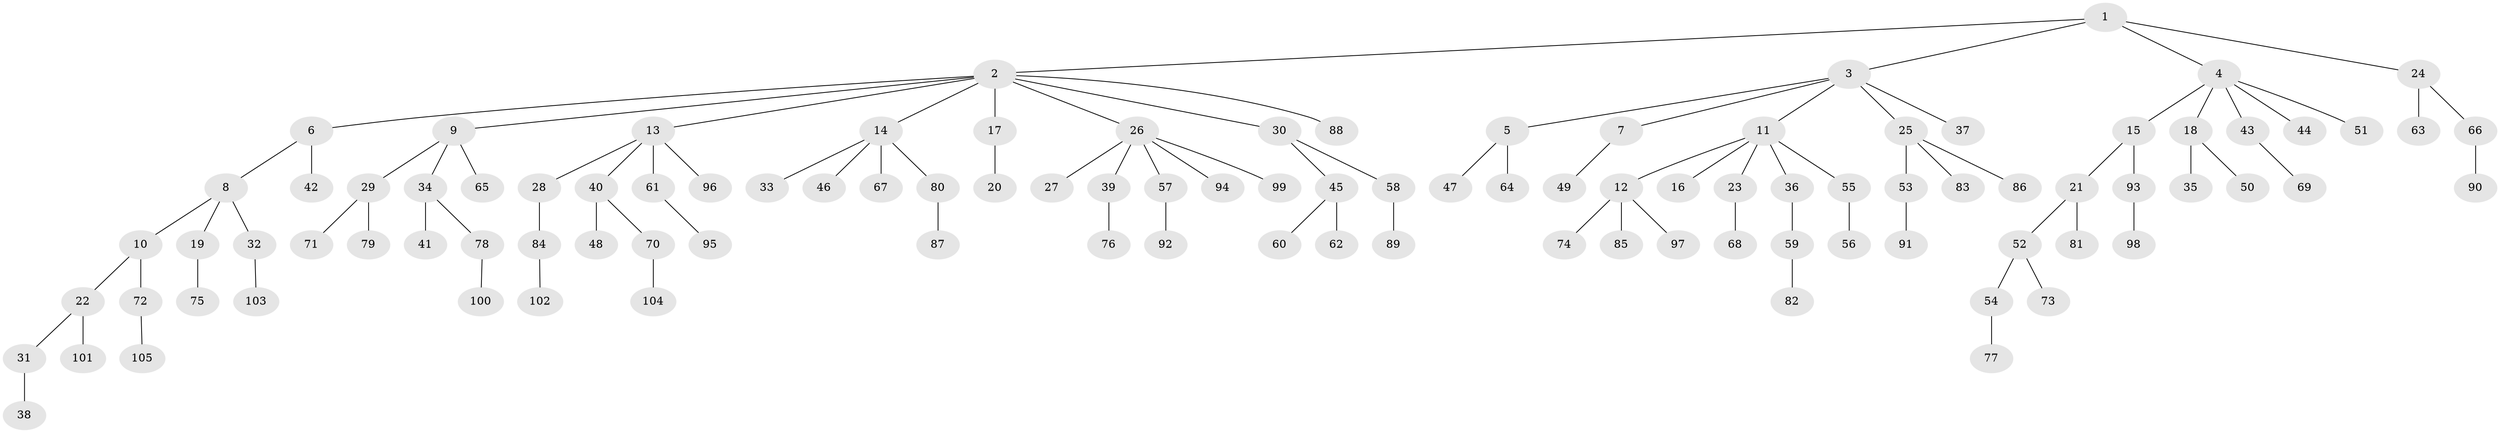 // coarse degree distribution, {1: 0.6825396825396826, 2: 0.23809523809523808, 3: 0.015873015873015872, 34: 0.015873015873015872, 5: 0.031746031746031744, 4: 0.015873015873015872}
// Generated by graph-tools (version 1.1) at 2025/55/03/04/25 21:55:37]
// undirected, 105 vertices, 104 edges
graph export_dot {
graph [start="1"]
  node [color=gray90,style=filled];
  1;
  2;
  3;
  4;
  5;
  6;
  7;
  8;
  9;
  10;
  11;
  12;
  13;
  14;
  15;
  16;
  17;
  18;
  19;
  20;
  21;
  22;
  23;
  24;
  25;
  26;
  27;
  28;
  29;
  30;
  31;
  32;
  33;
  34;
  35;
  36;
  37;
  38;
  39;
  40;
  41;
  42;
  43;
  44;
  45;
  46;
  47;
  48;
  49;
  50;
  51;
  52;
  53;
  54;
  55;
  56;
  57;
  58;
  59;
  60;
  61;
  62;
  63;
  64;
  65;
  66;
  67;
  68;
  69;
  70;
  71;
  72;
  73;
  74;
  75;
  76;
  77;
  78;
  79;
  80;
  81;
  82;
  83;
  84;
  85;
  86;
  87;
  88;
  89;
  90;
  91;
  92;
  93;
  94;
  95;
  96;
  97;
  98;
  99;
  100;
  101;
  102;
  103;
  104;
  105;
  1 -- 2;
  1 -- 3;
  1 -- 4;
  1 -- 24;
  2 -- 6;
  2 -- 9;
  2 -- 13;
  2 -- 14;
  2 -- 17;
  2 -- 26;
  2 -- 30;
  2 -- 88;
  3 -- 5;
  3 -- 7;
  3 -- 11;
  3 -- 25;
  3 -- 37;
  4 -- 15;
  4 -- 18;
  4 -- 43;
  4 -- 44;
  4 -- 51;
  5 -- 47;
  5 -- 64;
  6 -- 8;
  6 -- 42;
  7 -- 49;
  8 -- 10;
  8 -- 19;
  8 -- 32;
  9 -- 29;
  9 -- 34;
  9 -- 65;
  10 -- 22;
  10 -- 72;
  11 -- 12;
  11 -- 16;
  11 -- 23;
  11 -- 36;
  11 -- 55;
  12 -- 74;
  12 -- 85;
  12 -- 97;
  13 -- 28;
  13 -- 40;
  13 -- 61;
  13 -- 96;
  14 -- 33;
  14 -- 46;
  14 -- 67;
  14 -- 80;
  15 -- 21;
  15 -- 93;
  17 -- 20;
  18 -- 35;
  18 -- 50;
  19 -- 75;
  21 -- 52;
  21 -- 81;
  22 -- 31;
  22 -- 101;
  23 -- 68;
  24 -- 63;
  24 -- 66;
  25 -- 53;
  25 -- 83;
  25 -- 86;
  26 -- 27;
  26 -- 39;
  26 -- 57;
  26 -- 94;
  26 -- 99;
  28 -- 84;
  29 -- 71;
  29 -- 79;
  30 -- 45;
  30 -- 58;
  31 -- 38;
  32 -- 103;
  34 -- 41;
  34 -- 78;
  36 -- 59;
  39 -- 76;
  40 -- 48;
  40 -- 70;
  43 -- 69;
  45 -- 60;
  45 -- 62;
  52 -- 54;
  52 -- 73;
  53 -- 91;
  54 -- 77;
  55 -- 56;
  57 -- 92;
  58 -- 89;
  59 -- 82;
  61 -- 95;
  66 -- 90;
  70 -- 104;
  72 -- 105;
  78 -- 100;
  80 -- 87;
  84 -- 102;
  93 -- 98;
}
